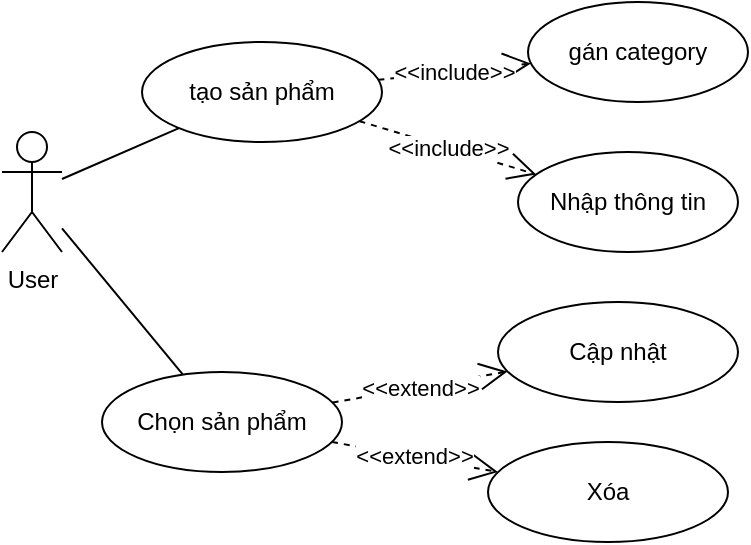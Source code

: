 <mxfile version="24.7.17">
  <diagram name="Page-1" id="YZtYIFS1Q5McApbZaSMp">
    <mxGraphModel dx="1290" dy="563" grid="1" gridSize="10" guides="1" tooltips="1" connect="1" arrows="1" fold="1" page="1" pageScale="1" pageWidth="850" pageHeight="1100" math="0" shadow="0">
      <root>
        <mxCell id="0" />
        <mxCell id="1" parent="0" />
        <mxCell id="-vU2gx9qyAHtCZSmB1QE-1" value="User" style="shape=umlActor;verticalLabelPosition=bottom;verticalAlign=top;html=1;outlineConnect=0;" vertex="1" parent="1">
          <mxGeometry x="110" y="170" width="30" height="60" as="geometry" />
        </mxCell>
        <mxCell id="-vU2gx9qyAHtCZSmB1QE-3" value="" style="endArrow=none;html=1;rounded=0;" edge="1" parent="1" source="-vU2gx9qyAHtCZSmB1QE-1" target="-vU2gx9qyAHtCZSmB1QE-18">
          <mxGeometry width="50" height="50" relative="1" as="geometry">
            <mxPoint x="205" y="250" as="sourcePoint" />
            <mxPoint x="160" y="200" as="targetPoint" />
          </mxGeometry>
        </mxCell>
        <mxCell id="-vU2gx9qyAHtCZSmB1QE-4" value="tạo sản phẩm" style="ellipse;whiteSpace=wrap;html=1;" vertex="1" parent="1">
          <mxGeometry x="180" y="125" width="120" height="50" as="geometry" />
        </mxCell>
        <mxCell id="-vU2gx9qyAHtCZSmB1QE-6" value="gán category" style="ellipse;whiteSpace=wrap;html=1;" vertex="1" parent="1">
          <mxGeometry x="373" y="105" width="110" height="50" as="geometry" />
        </mxCell>
        <mxCell id="-vU2gx9qyAHtCZSmB1QE-7" value="&amp;lt;&amp;lt;include&amp;gt;&amp;gt;" style="endArrow=open;endSize=12;dashed=1;html=1;rounded=0;strokeColor=default;align=center;verticalAlign=middle;fontFamily=Helvetica;fontSize=11;fontColor=default;labelBackgroundColor=default;edgeStyle=none;" edge="1" parent="1" source="-vU2gx9qyAHtCZSmB1QE-4" target="-vU2gx9qyAHtCZSmB1QE-6">
          <mxGeometry x="0.001" width="160" relative="1" as="geometry">
            <mxPoint x="430" y="210" as="sourcePoint" />
            <mxPoint x="320" y="210" as="targetPoint" />
            <mxPoint as="offset" />
          </mxGeometry>
        </mxCell>
        <mxCell id="-vU2gx9qyAHtCZSmB1QE-12" value="Nhập thông tin" style="ellipse;whiteSpace=wrap;html=1;" vertex="1" parent="1">
          <mxGeometry x="368" y="180" width="110" height="50" as="geometry" />
        </mxCell>
        <mxCell id="-vU2gx9qyAHtCZSmB1QE-13" value="&amp;lt;&amp;lt;include&amp;gt;&amp;gt;" style="endArrow=open;endSize=12;dashed=1;html=1;rounded=0;strokeColor=default;align=center;verticalAlign=middle;fontFamily=Helvetica;fontSize=11;fontColor=default;labelBackgroundColor=default;edgeStyle=none;" edge="1" parent="1" source="-vU2gx9qyAHtCZSmB1QE-4" target="-vU2gx9qyAHtCZSmB1QE-12">
          <mxGeometry x="0.001" width="160" relative="1" as="geometry">
            <mxPoint x="414.14" y="460" as="sourcePoint" />
            <mxPoint x="694.14" y="470" as="targetPoint" />
            <mxPoint as="offset" />
          </mxGeometry>
        </mxCell>
        <mxCell id="-vU2gx9qyAHtCZSmB1QE-14" value="Cập nhật" style="ellipse;whiteSpace=wrap;html=1;" vertex="1" parent="1">
          <mxGeometry x="358" y="255" width="120" height="50" as="geometry" />
        </mxCell>
        <mxCell id="-vU2gx9qyAHtCZSmB1QE-15" value="Xóa" style="ellipse;whiteSpace=wrap;html=1;" vertex="1" parent="1">
          <mxGeometry x="353" y="325" width="120" height="50" as="geometry" />
        </mxCell>
        <mxCell id="-vU2gx9qyAHtCZSmB1QE-16" value="&amp;lt;&amp;lt;extend&amp;gt;&amp;gt;" style="endArrow=open;endSize=12;dashed=1;html=1;rounded=0;strokeColor=default;align=center;verticalAlign=middle;fontFamily=Helvetica;fontSize=11;fontColor=default;labelBackgroundColor=default;edgeStyle=none;" edge="1" parent="1" source="-vU2gx9qyAHtCZSmB1QE-18" target="-vU2gx9qyAHtCZSmB1QE-14">
          <mxGeometry x="0.001" width="160" relative="1" as="geometry">
            <mxPoint x="400.275" y="444.016" as="sourcePoint" />
            <mxPoint x="634.14" y="420" as="targetPoint" />
            <mxPoint as="offset" />
          </mxGeometry>
        </mxCell>
        <mxCell id="-vU2gx9qyAHtCZSmB1QE-17" value="&amp;lt;&amp;lt;extend&amp;gt;&amp;gt;" style="endArrow=open;endSize=12;dashed=1;html=1;rounded=0;strokeColor=default;align=center;verticalAlign=middle;fontFamily=Helvetica;fontSize=11;fontColor=default;labelBackgroundColor=default;edgeStyle=none;" edge="1" parent="1" source="-vU2gx9qyAHtCZSmB1QE-18" target="-vU2gx9qyAHtCZSmB1QE-15">
          <mxGeometry x="0.001" width="160" relative="1" as="geometry">
            <mxPoint x="380.0" y="437.441" as="sourcePoint" />
            <mxPoint x="524.14" y="300" as="targetPoint" />
            <mxPoint as="offset" />
          </mxGeometry>
        </mxCell>
        <mxCell id="-vU2gx9qyAHtCZSmB1QE-18" value="Chọn sản phẩm" style="ellipse;whiteSpace=wrap;html=1;" vertex="1" parent="1">
          <mxGeometry x="160" y="290" width="120" height="50" as="geometry" />
        </mxCell>
        <mxCell id="-vU2gx9qyAHtCZSmB1QE-20" value="" style="endArrow=none;html=1;rounded=0;" edge="1" parent="1" source="-vU2gx9qyAHtCZSmB1QE-1" target="-vU2gx9qyAHtCZSmB1QE-4">
          <mxGeometry width="50" height="50" relative="1" as="geometry">
            <mxPoint x="150" y="223" as="sourcePoint" />
            <mxPoint x="284" y="342" as="targetPoint" />
          </mxGeometry>
        </mxCell>
      </root>
    </mxGraphModel>
  </diagram>
</mxfile>
